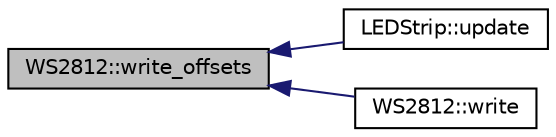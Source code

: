 digraph "WS2812::write_offsets"
{
  edge [fontname="Helvetica",fontsize="10",labelfontname="Helvetica",labelfontsize="10"];
  node [fontname="Helvetica",fontsize="10",shape=record];
  rankdir="LR";
  Node17 [label="WS2812::write_offsets",height=0.2,width=0.4,color="black", fillcolor="grey75", style="filled", fontcolor="black"];
  Node17 -> Node18 [dir="back",color="midnightblue",fontsize="10",style="solid",fontname="Helvetica"];
  Node18 [label="LEDStrip::update",height=0.2,width=0.4,color="black", fillcolor="white", style="filled",URL="$class_l_e_d_strip.html#abc57d90870bb0e9c0d05e7ba6ca76c95"];
  Node17 -> Node19 [dir="back",color="midnightblue",fontsize="10",style="solid",fontname="Helvetica"];
  Node19 [label="WS2812::write",height=0.2,width=0.4,color="black", fillcolor="white", style="filled",URL="$class_w_s2812.html#ab85d6a78bc51929dac48db05f6bc68d4"];
}
